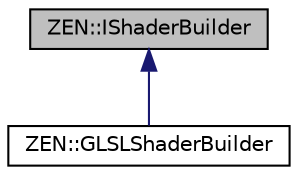 digraph "ZEN::IShaderBuilder"
{
 // LATEX_PDF_SIZE
  edge [fontname="Helvetica",fontsize="10",labelfontname="Helvetica",labelfontsize="10"];
  node [fontname="Helvetica",fontsize="10",shape=record];
  Node1 [label="ZEN::IShaderBuilder",height=0.2,width=0.4,color="black", fillcolor="grey75", style="filled", fontcolor="black",tooltip=" "];
  Node1 -> Node2 [dir="back",color="midnightblue",fontsize="10",style="solid",fontname="Helvetica"];
  Node2 [label="ZEN::GLSLShaderBuilder",height=0.2,width=0.4,color="black", fillcolor="white", style="filled",URL="$classZEN_1_1GLSLShaderBuilder.html",tooltip=" "];
}
